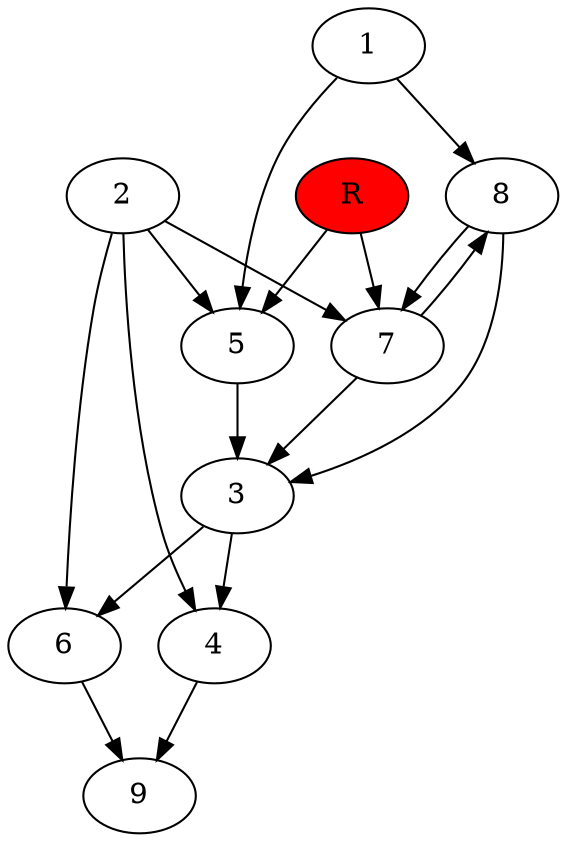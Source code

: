 digraph prb10080 {
	1
	2
	3
	4
	5
	6
	7
	8
	R [fillcolor="#ff0000" style=filled]
	1 -> 5
	1 -> 8
	2 -> 4
	2 -> 5
	2 -> 6
	2 -> 7
	3 -> 4
	3 -> 6
	4 -> 9
	5 -> 3
	6 -> 9
	7 -> 3
	7 -> 8
	8 -> 3
	8 -> 7
	R -> 5
	R -> 7
}
